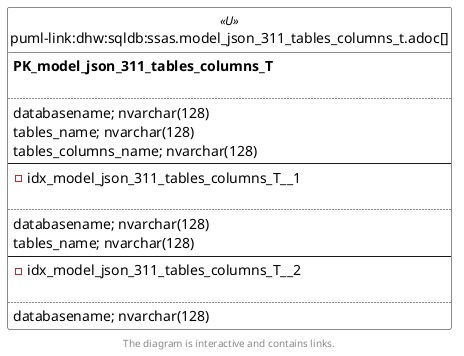 @startuml
left to right direction
'top to bottom direction
hide circle
'avoide "." issues:
set namespaceSeparator none


skinparam class {
  BackgroundColor White
  BackgroundColor<<FN>> Yellow
  BackgroundColor<<FS>> Yellow
  BackgroundColor<<FT>> LightGray
  BackgroundColor<<IF>> Yellow
  BackgroundColor<<IS>> Yellow
  BackgroundColor<<P>> Aqua
  BackgroundColor<<PC>> Aqua
  BackgroundColor<<SN>> Yellow
  BackgroundColor<<SO>> SlateBlue
  BackgroundColor<<TF>> LightGray
  BackgroundColor<<TR>> Tomato
  BackgroundColor<<U>> White
  BackgroundColor<<V>> WhiteSmoke
  BackgroundColor<<X>> Aqua
  BackgroundColor<<external>> AliceBlue
}


entity "puml-link:dhw:sqldb:ssas.model_json_311_tables_columns_t.adoc[]" as ssas.model_json_311_tables_columns_T << U >> {
**PK_model_json_311_tables_columns_T**

..
databasename; nvarchar(128)
tables_name; nvarchar(128)
tables_columns_name; nvarchar(128)
--
- idx_model_json_311_tables_columns_T__1

..
databasename; nvarchar(128)
tables_name; nvarchar(128)
--
- idx_model_json_311_tables_columns_T__2

..
databasename; nvarchar(128)
}

footer The diagram is interactive and contains links.
@enduml

